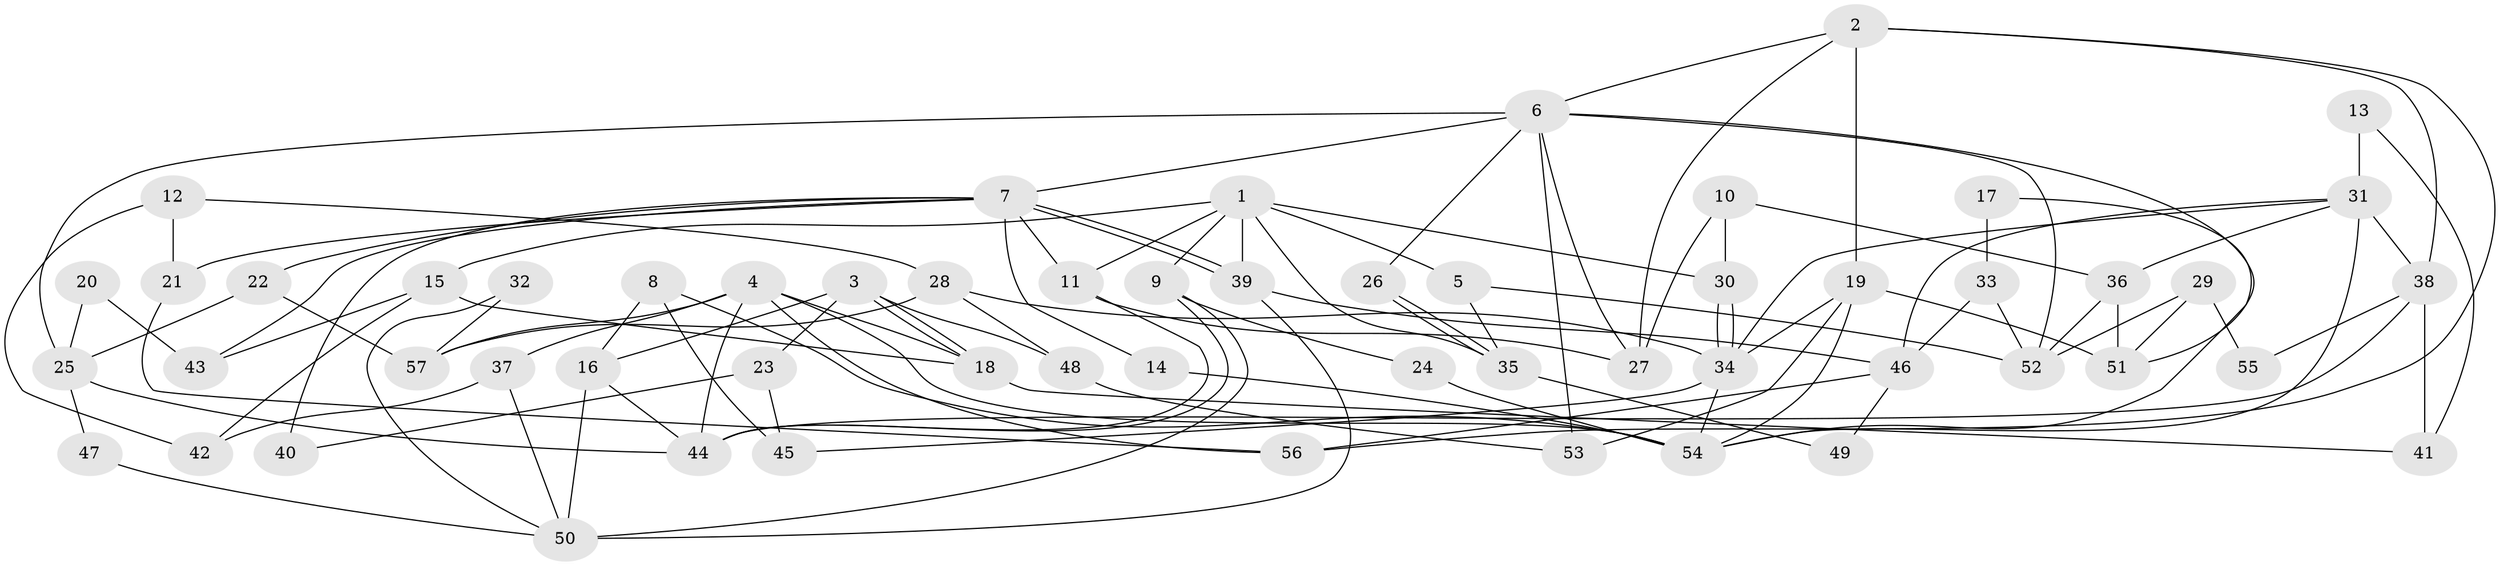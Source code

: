 // Generated by graph-tools (version 1.1) at 2025/50/03/09/25 03:50:04]
// undirected, 57 vertices, 114 edges
graph export_dot {
graph [start="1"]
  node [color=gray90,style=filled];
  1;
  2;
  3;
  4;
  5;
  6;
  7;
  8;
  9;
  10;
  11;
  12;
  13;
  14;
  15;
  16;
  17;
  18;
  19;
  20;
  21;
  22;
  23;
  24;
  25;
  26;
  27;
  28;
  29;
  30;
  31;
  32;
  33;
  34;
  35;
  36;
  37;
  38;
  39;
  40;
  41;
  42;
  43;
  44;
  45;
  46;
  47;
  48;
  49;
  50;
  51;
  52;
  53;
  54;
  55;
  56;
  57;
  1 -- 39;
  1 -- 9;
  1 -- 5;
  1 -- 11;
  1 -- 15;
  1 -- 30;
  1 -- 35;
  2 -- 27;
  2 -- 6;
  2 -- 19;
  2 -- 38;
  2 -- 56;
  3 -- 18;
  3 -- 18;
  3 -- 16;
  3 -- 23;
  3 -- 48;
  4 -- 54;
  4 -- 44;
  4 -- 18;
  4 -- 37;
  4 -- 56;
  4 -- 57;
  5 -- 35;
  5 -- 52;
  6 -- 53;
  6 -- 51;
  6 -- 7;
  6 -- 25;
  6 -- 26;
  6 -- 27;
  6 -- 52;
  7 -- 39;
  7 -- 39;
  7 -- 11;
  7 -- 14;
  7 -- 21;
  7 -- 22;
  7 -- 40;
  7 -- 43;
  8 -- 54;
  8 -- 16;
  8 -- 45;
  9 -- 50;
  9 -- 44;
  9 -- 24;
  10 -- 27;
  10 -- 30;
  10 -- 36;
  11 -- 27;
  11 -- 44;
  12 -- 21;
  12 -- 28;
  12 -- 42;
  13 -- 31;
  13 -- 41;
  14 -- 54;
  15 -- 18;
  15 -- 42;
  15 -- 43;
  16 -- 44;
  16 -- 50;
  17 -- 33;
  17 -- 54;
  18 -- 41;
  19 -- 54;
  19 -- 34;
  19 -- 51;
  19 -- 53;
  20 -- 43;
  20 -- 25;
  21 -- 56;
  22 -- 25;
  22 -- 57;
  23 -- 45;
  23 -- 40;
  24 -- 54;
  25 -- 44;
  25 -- 47;
  26 -- 35;
  26 -- 35;
  28 -- 57;
  28 -- 34;
  28 -- 48;
  29 -- 51;
  29 -- 52;
  29 -- 55;
  30 -- 34;
  30 -- 34;
  31 -- 34;
  31 -- 36;
  31 -- 38;
  31 -- 46;
  31 -- 54;
  32 -- 50;
  32 -- 57;
  33 -- 46;
  33 -- 52;
  34 -- 45;
  34 -- 54;
  35 -- 49;
  36 -- 52;
  36 -- 51;
  37 -- 42;
  37 -- 50;
  38 -- 41;
  38 -- 44;
  38 -- 55;
  39 -- 46;
  39 -- 50;
  46 -- 56;
  46 -- 49;
  47 -- 50;
  48 -- 53;
}
